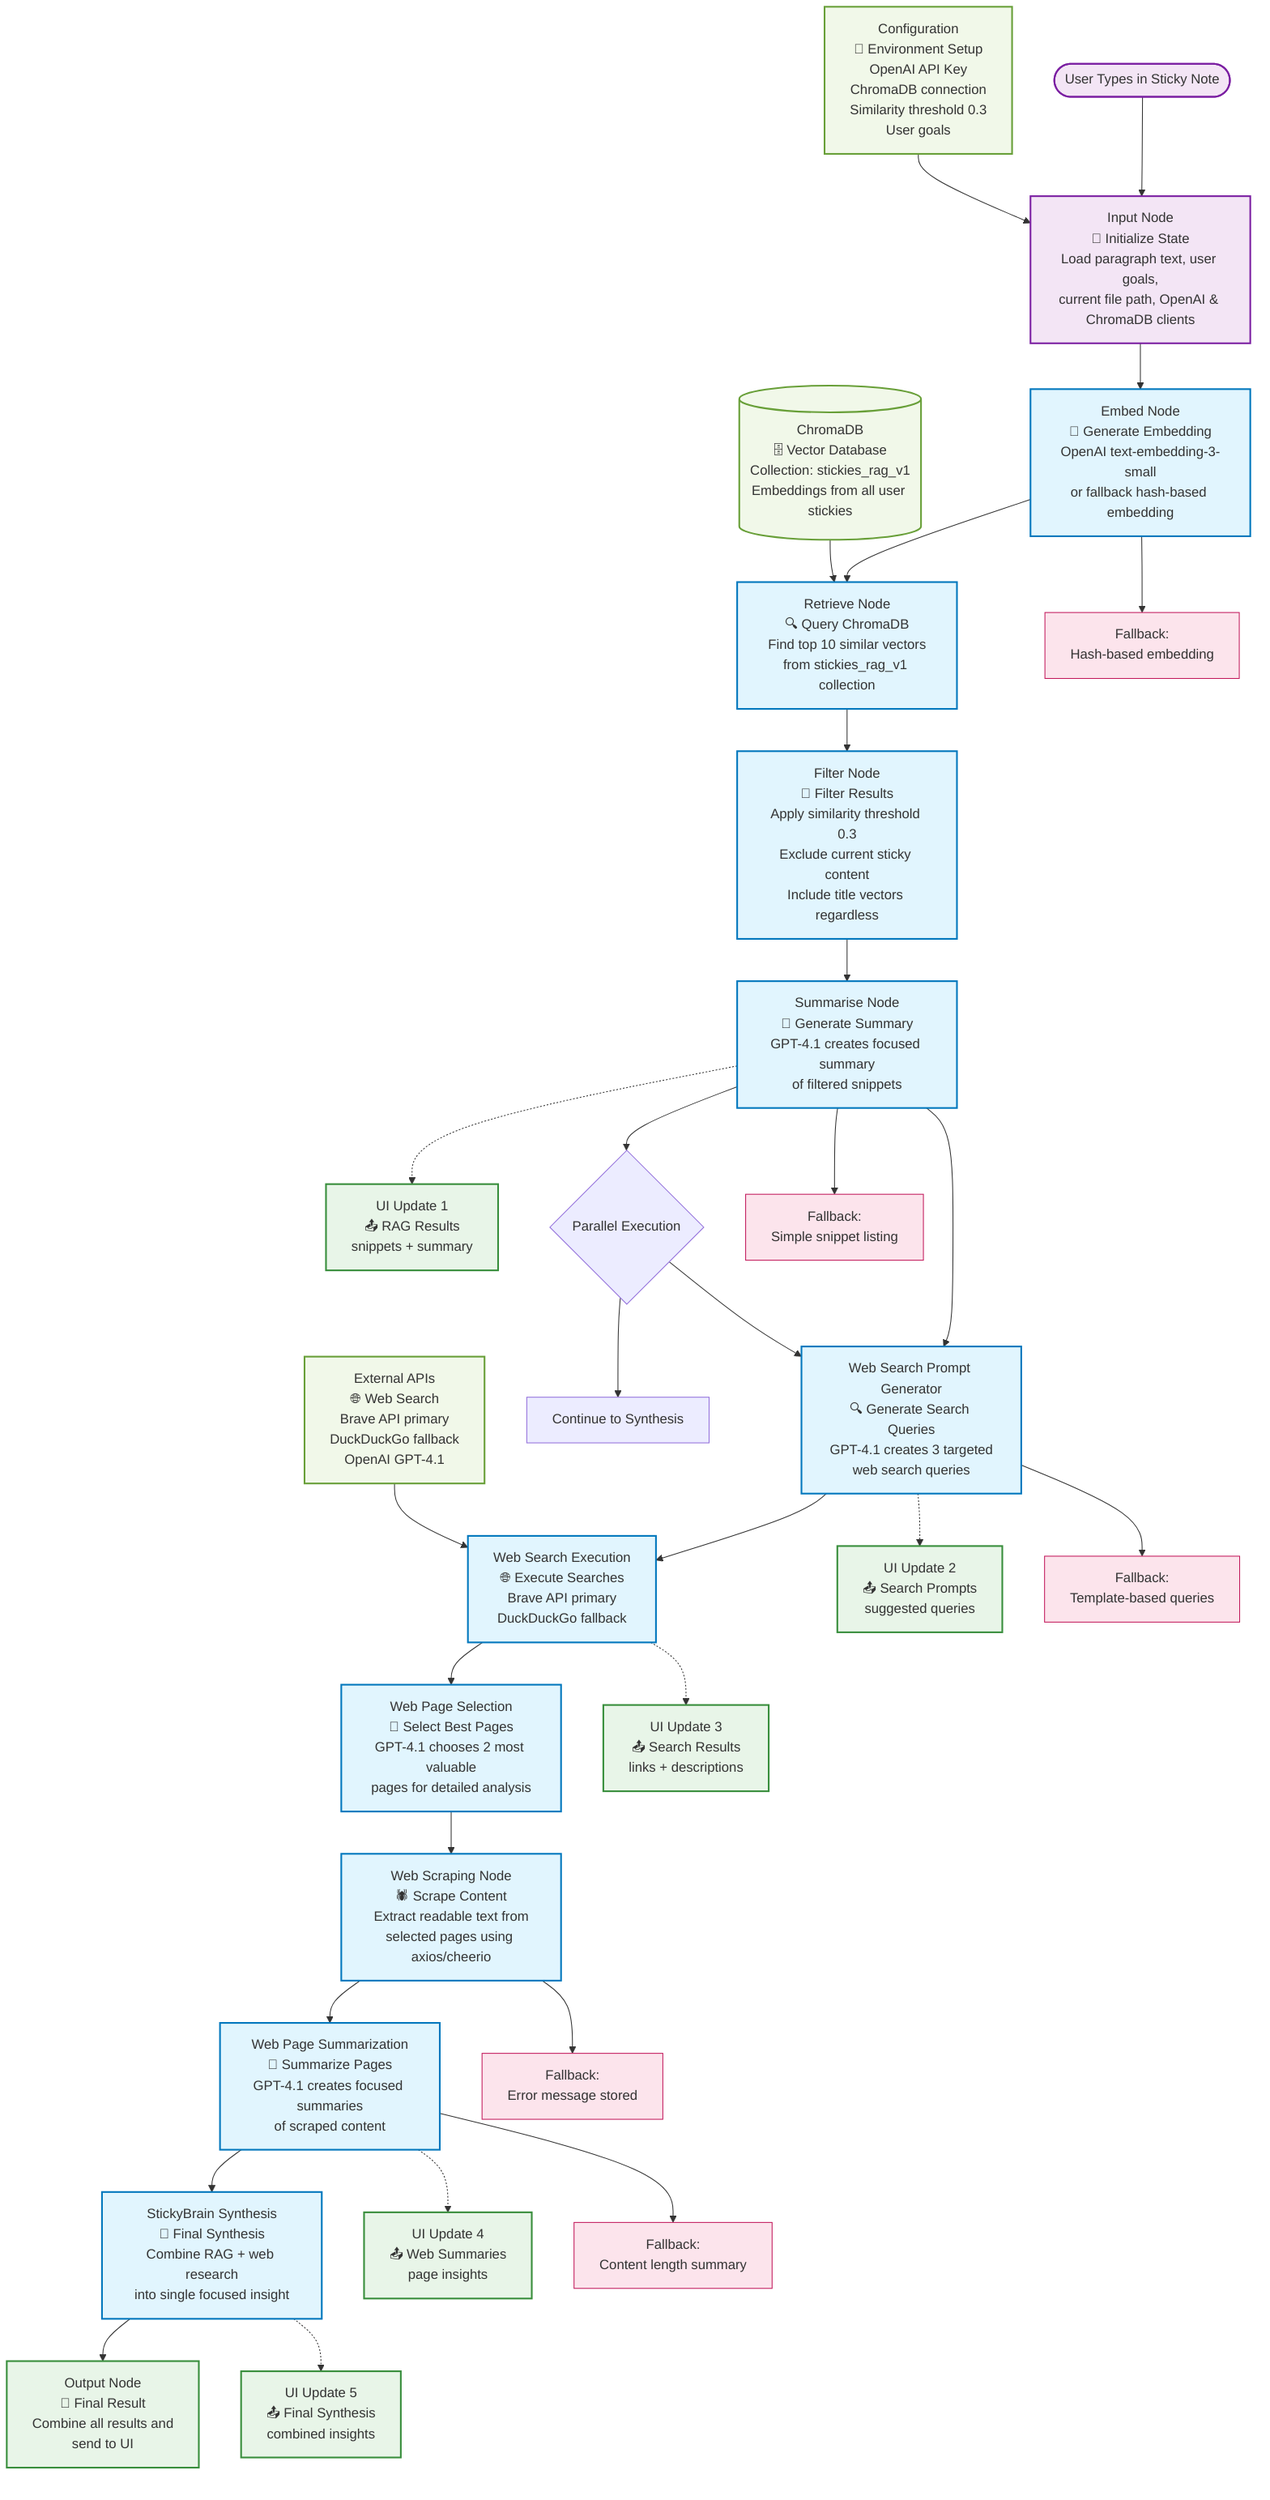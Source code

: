 graph TD
    Start([User Types in Sticky Note]) --> Input[Input Node<br/>📝 Initialize State<br/>Load paragraph text, user goals,<br/>current file path, OpenAI & ChromaDB clients]
    
    Input --> Embed[Embed Node<br/>🧠 Generate Embedding<br/>OpenAI text-embedding-3-small<br/>or fallback hash-based embedding]
    
    Embed --> Retrieve[Retrieve Node<br/>🔍 Query ChromaDB<br/>Find top 10 similar vectors<br/>from stickies_rag_v1 collection]
    
    Retrieve --> Filter[Filter Node<br/>🔬 Filter Results<br/>Apply similarity threshold 0.3<br/>Exclude current sticky content<br/>Include title vectors regardless]
    
    Filter --> Summarise[Summarise Node<br/>📝 Generate Summary<br/>GPT-4.1 creates focused summary<br/>of filtered snippets]
    
    Summarise --> WebSearchGen[Web Search Prompt Generator<br/>🔍 Generate Search Queries<br/>GPT-4.1 creates 3 targeted<br/>web search queries]
    
    WebSearchGen --> WebSearchExec[Web Search Execution<br/>🌐 Execute Searches<br/>Brave API primary<br/>DuckDuckGo fallback]
    
    WebSearchExec --> WebPageSelect[Web Page Selection<br/>🎯 Select Best Pages<br/>GPT-4.1 chooses 2 most valuable<br/>pages for detailed analysis]
    
    WebPageSelect --> WebScrape[Web Scraping Node<br/>🕷️ Scrape Content<br/>Extract readable text from<br/>selected pages using axios/cheerio]
    
    WebScrape --> WebSummarize[Web Page Summarization<br/>📄 Summarize Pages<br/>GPT-4.1 creates focused summaries<br/>of scraped content]
    
    WebSummarize --> Synthesis[StickyBrain Synthesis<br/>🧠 Final Synthesis<br/>Combine RAG + web research<br/>into single focused insight]
    
    Synthesis --> Output[Output Node<br/>🎉 Final Result<br/>Combine all results and<br/>send to UI]
    
    %% Incremental Updates
    Summarise -.-> UI1[UI Update 1<br/>📤 RAG Results<br/>snippets + summary]
    WebSearchGen -.-> UI2[UI Update 2<br/>📤 Search Prompts<br/>suggested queries]
    WebSearchExec -.-> UI3[UI Update 3<br/>📤 Search Results<br/>links + descriptions]
    WebSummarize -.-> UI4[UI Update 4<br/>📤 Web Summaries<br/>page insights]
    Synthesis -.-> UI5[UI Update 5<br/>📤 Final Synthesis<br/>combined insights]
    
    %% Parallel Execution Paths
    Summarise --> ParallelSplit{Parallel Execution}
    ParallelSplit --> WebSearchGen
    ParallelSplit --> Continue[Continue to Synthesis]
    
    %% Error Handling and Fallbacks
    Embed --> EmbedFallback[Fallback:<br/>Hash-based embedding]
    Summarise --> SummariseFallback[Fallback:<br/>Simple snippet listing]
    WebSearchGen --> WebSearchFallback[Fallback:<br/>Template-based queries]
    WebScrape --> ScrapeFallback[Fallback:<br/>Error message stored]
    WebSummarize --> SummarizeFallback[Fallback:<br/>Content length summary]
    
    %% Configuration and Dependencies
    Config[Configuration<br/>🔧 Environment Setup<br/>OpenAI API Key<br/>ChromaDB connection<br/>Similarity threshold 0.3<br/>User goals] --> Input
    
    ChromaDB[(ChromaDB<br/>🗄️ Vector Database<br/>Collection: stickies_rag_v1<br/>Embeddings from all user stickies)] --> Retrieve
    
    APIs[External APIs<br/>🌐 Web Search<br/>Brave API primary<br/>DuckDuckGo fallback<br/>OpenAI GPT-4.1] --> WebSearchExec
    
    %% Styling
    classDef nodeStyle fill:#e1f5fe,stroke:#0277bd,stroke-width:2px
    classDef inputStyle fill:#f3e5f5,stroke:#7b1fa2,stroke-width:2px
    classDef outputStyle fill:#e8f5e8,stroke:#388e3c,stroke-width:2px
    classDef updateStyle fill:#fff3e0,stroke:#f57c00,stroke-width:1px,stroke-dasharray: 5 5
    classDef fallbackStyle fill:#fce4ec,stroke:#c2185b,stroke-width:1px
    classDef configStyle fill:#f1f8e9,stroke:#689f38,stroke-width:2px
    
    class Start,Input inputStyle
    class Output,UI1,UI2,UI3,UI4,UI5 outputStyle
    class Embed,Retrieve,Filter,Summarise,WebSearchGen,WebSearchExec,WebPageSelect,WebScrape,WebSummarize,Synthesis nodeStyle
    class EmbedFallback,SummariseFallback,WebSearchFallback,ScrapeFallback,SummarizeFallback fallbackStyle
    class Config,ChromaDB,APIs configStyle